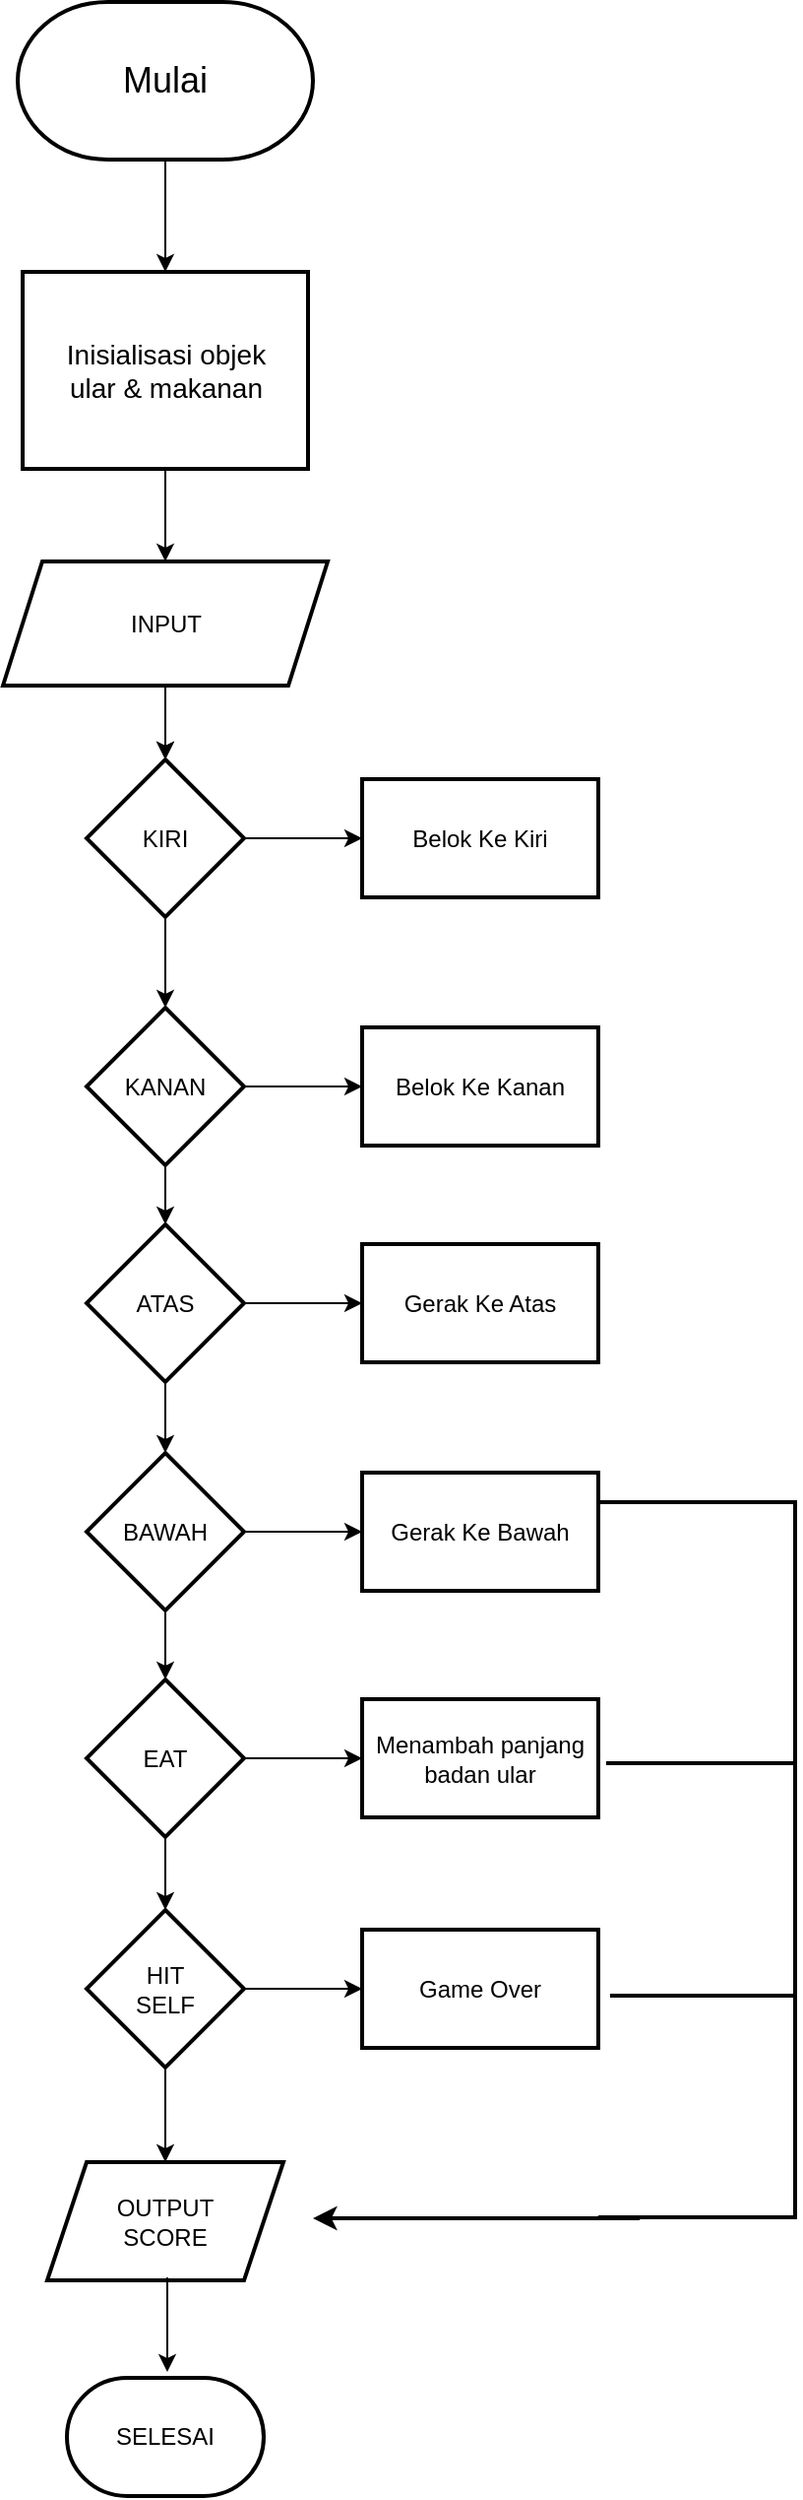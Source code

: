 <mxfile version="22.0.8" type="github">
  <diagram id="C5RBs43oDa-KdzZeNtuy" name="Page-1">
    <mxGraphModel dx="880" dy="478" grid="1" gridSize="10" guides="1" tooltips="1" connect="1" arrows="1" fold="1" page="1" pageScale="1" pageWidth="1169" pageHeight="1654" math="0" shadow="0">
      <root>
        <mxCell id="WIyWlLk6GJQsqaUBKTNV-0" />
        <mxCell id="WIyWlLk6GJQsqaUBKTNV-1" parent="WIyWlLk6GJQsqaUBKTNV-0" />
        <mxCell id="rwVPdZpXGrzp7XrNuxJ1-8" value="" style="edgeStyle=orthogonalEdgeStyle;rounded=0;orthogonalLoop=1;jettySize=auto;html=1;" edge="1" parent="WIyWlLk6GJQsqaUBKTNV-1" source="rwVPdZpXGrzp7XrNuxJ1-6" target="rwVPdZpXGrzp7XrNuxJ1-7">
          <mxGeometry relative="1" as="geometry" />
        </mxCell>
        <mxCell id="rwVPdZpXGrzp7XrNuxJ1-6" value="&lt;font style=&quot;font-size: 18px;&quot;&gt;Mulai&lt;/font&gt;" style="strokeWidth=2;html=1;shape=mxgraph.flowchart.terminator;whiteSpace=wrap;" vertex="1" parent="WIyWlLk6GJQsqaUBKTNV-1">
          <mxGeometry x="190" y="60" width="150" height="80" as="geometry" />
        </mxCell>
        <mxCell id="rwVPdZpXGrzp7XrNuxJ1-10" value="" style="edgeStyle=orthogonalEdgeStyle;rounded=0;orthogonalLoop=1;jettySize=auto;html=1;" edge="1" parent="WIyWlLk6GJQsqaUBKTNV-1" source="rwVPdZpXGrzp7XrNuxJ1-7" target="rwVPdZpXGrzp7XrNuxJ1-9">
          <mxGeometry relative="1" as="geometry" />
        </mxCell>
        <mxCell id="rwVPdZpXGrzp7XrNuxJ1-7" value="&lt;font style=&quot;font-size: 14px;&quot;&gt;Inisialisasi objek&lt;br&gt;ular &amp;amp; makanan&lt;/font&gt;" style="whiteSpace=wrap;html=1;strokeWidth=2;" vertex="1" parent="WIyWlLk6GJQsqaUBKTNV-1">
          <mxGeometry x="192.5" y="197" width="145" height="100" as="geometry" />
        </mxCell>
        <mxCell id="rwVPdZpXGrzp7XrNuxJ1-12" value="" style="edgeStyle=orthogonalEdgeStyle;rounded=0;orthogonalLoop=1;jettySize=auto;html=1;" edge="1" parent="WIyWlLk6GJQsqaUBKTNV-1" source="rwVPdZpXGrzp7XrNuxJ1-9" target="rwVPdZpXGrzp7XrNuxJ1-11">
          <mxGeometry relative="1" as="geometry" />
        </mxCell>
        <mxCell id="rwVPdZpXGrzp7XrNuxJ1-21" value="" style="edgeStyle=orthogonalEdgeStyle;rounded=0;orthogonalLoop=1;jettySize=auto;html=1;" edge="1" parent="WIyWlLk6GJQsqaUBKTNV-1" source="rwVPdZpXGrzp7XrNuxJ1-9" target="rwVPdZpXGrzp7XrNuxJ1-11">
          <mxGeometry relative="1" as="geometry" />
        </mxCell>
        <mxCell id="rwVPdZpXGrzp7XrNuxJ1-9" value="INPUT" style="shape=parallelogram;perimeter=parallelogramPerimeter;whiteSpace=wrap;html=1;fixedSize=1;strokeWidth=2;" vertex="1" parent="WIyWlLk6GJQsqaUBKTNV-1">
          <mxGeometry x="182.5" y="344" width="165" height="63" as="geometry" />
        </mxCell>
        <mxCell id="rwVPdZpXGrzp7XrNuxJ1-14" value="" style="edgeStyle=orthogonalEdgeStyle;rounded=0;orthogonalLoop=1;jettySize=auto;html=1;" edge="1" parent="WIyWlLk6GJQsqaUBKTNV-1" source="rwVPdZpXGrzp7XrNuxJ1-11" target="rwVPdZpXGrzp7XrNuxJ1-13">
          <mxGeometry relative="1" as="geometry" />
        </mxCell>
        <mxCell id="rwVPdZpXGrzp7XrNuxJ1-18" value="" style="edgeStyle=orthogonalEdgeStyle;rounded=0;orthogonalLoop=1;jettySize=auto;html=1;" edge="1" parent="WIyWlLk6GJQsqaUBKTNV-1" source="rwVPdZpXGrzp7XrNuxJ1-11" target="rwVPdZpXGrzp7XrNuxJ1-17">
          <mxGeometry relative="1" as="geometry" />
        </mxCell>
        <mxCell id="rwVPdZpXGrzp7XrNuxJ1-11" value="KIRI" style="rhombus;whiteSpace=wrap;html=1;strokeWidth=2;" vertex="1" parent="WIyWlLk6GJQsqaUBKTNV-1">
          <mxGeometry x="225" y="444.5" width="80" height="80" as="geometry" />
        </mxCell>
        <mxCell id="rwVPdZpXGrzp7XrNuxJ1-13" value="Belok Ke Kiri" style="whiteSpace=wrap;html=1;strokeWidth=2;" vertex="1" parent="WIyWlLk6GJQsqaUBKTNV-1">
          <mxGeometry x="365" y="454.5" width="120" height="60" as="geometry" />
        </mxCell>
        <mxCell id="rwVPdZpXGrzp7XrNuxJ1-20" value="" style="edgeStyle=orthogonalEdgeStyle;rounded=0;orthogonalLoop=1;jettySize=auto;html=1;" edge="1" parent="WIyWlLk6GJQsqaUBKTNV-1" source="rwVPdZpXGrzp7XrNuxJ1-17" target="rwVPdZpXGrzp7XrNuxJ1-19">
          <mxGeometry relative="1" as="geometry" />
        </mxCell>
        <mxCell id="rwVPdZpXGrzp7XrNuxJ1-23" value="" style="edgeStyle=orthogonalEdgeStyle;rounded=0;orthogonalLoop=1;jettySize=auto;html=1;" edge="1" parent="WIyWlLk6GJQsqaUBKTNV-1" source="rwVPdZpXGrzp7XrNuxJ1-17" target="rwVPdZpXGrzp7XrNuxJ1-22">
          <mxGeometry relative="1" as="geometry" />
        </mxCell>
        <mxCell id="rwVPdZpXGrzp7XrNuxJ1-17" value="KANAN" style="rhombus;whiteSpace=wrap;html=1;strokeWidth=2;" vertex="1" parent="WIyWlLk6GJQsqaUBKTNV-1">
          <mxGeometry x="225" y="570.5" width="80" height="80" as="geometry" />
        </mxCell>
        <mxCell id="rwVPdZpXGrzp7XrNuxJ1-19" value="Belok Ke Kanan" style="whiteSpace=wrap;html=1;strokeWidth=2;" vertex="1" parent="WIyWlLk6GJQsqaUBKTNV-1">
          <mxGeometry x="365" y="580.5" width="120" height="60" as="geometry" />
        </mxCell>
        <mxCell id="rwVPdZpXGrzp7XrNuxJ1-25" value="" style="edgeStyle=orthogonalEdgeStyle;rounded=0;orthogonalLoop=1;jettySize=auto;html=1;" edge="1" parent="WIyWlLk6GJQsqaUBKTNV-1" source="rwVPdZpXGrzp7XrNuxJ1-22" target="rwVPdZpXGrzp7XrNuxJ1-24">
          <mxGeometry relative="1" as="geometry" />
        </mxCell>
        <mxCell id="rwVPdZpXGrzp7XrNuxJ1-27" value="" style="edgeStyle=orthogonalEdgeStyle;rounded=0;orthogonalLoop=1;jettySize=auto;html=1;" edge="1" parent="WIyWlLk6GJQsqaUBKTNV-1" source="rwVPdZpXGrzp7XrNuxJ1-22" target="rwVPdZpXGrzp7XrNuxJ1-26">
          <mxGeometry relative="1" as="geometry" />
        </mxCell>
        <mxCell id="rwVPdZpXGrzp7XrNuxJ1-22" value="ATAS" style="rhombus;whiteSpace=wrap;html=1;strokeWidth=2;" vertex="1" parent="WIyWlLk6GJQsqaUBKTNV-1">
          <mxGeometry x="225" y="680.5" width="80" height="80" as="geometry" />
        </mxCell>
        <mxCell id="rwVPdZpXGrzp7XrNuxJ1-29" value="" style="edgeStyle=orthogonalEdgeStyle;rounded=0;orthogonalLoop=1;jettySize=auto;html=1;" edge="1" parent="WIyWlLk6GJQsqaUBKTNV-1" source="rwVPdZpXGrzp7XrNuxJ1-24" target="rwVPdZpXGrzp7XrNuxJ1-28">
          <mxGeometry relative="1" as="geometry" />
        </mxCell>
        <mxCell id="rwVPdZpXGrzp7XrNuxJ1-31" value="" style="edgeStyle=orthogonalEdgeStyle;rounded=0;orthogonalLoop=1;jettySize=auto;html=1;" edge="1" parent="WIyWlLk6GJQsqaUBKTNV-1" source="rwVPdZpXGrzp7XrNuxJ1-24" target="rwVPdZpXGrzp7XrNuxJ1-30">
          <mxGeometry relative="1" as="geometry" />
        </mxCell>
        <mxCell id="rwVPdZpXGrzp7XrNuxJ1-24" value="BAWAH" style="rhombus;whiteSpace=wrap;html=1;strokeWidth=2;" vertex="1" parent="WIyWlLk6GJQsqaUBKTNV-1">
          <mxGeometry x="225" y="796.5" width="80" height="80" as="geometry" />
        </mxCell>
        <mxCell id="rwVPdZpXGrzp7XrNuxJ1-26" value="Gerak Ke Atas" style="whiteSpace=wrap;html=1;strokeWidth=2;" vertex="1" parent="WIyWlLk6GJQsqaUBKTNV-1">
          <mxGeometry x="365" y="690.5" width="120" height="60" as="geometry" />
        </mxCell>
        <mxCell id="rwVPdZpXGrzp7XrNuxJ1-28" value="Gerak Ke Bawah" style="whiteSpace=wrap;html=1;strokeWidth=2;" vertex="1" parent="WIyWlLk6GJQsqaUBKTNV-1">
          <mxGeometry x="365" y="806.5" width="120" height="60" as="geometry" />
        </mxCell>
        <mxCell id="rwVPdZpXGrzp7XrNuxJ1-33" value="" style="edgeStyle=orthogonalEdgeStyle;rounded=0;orthogonalLoop=1;jettySize=auto;html=1;" edge="1" parent="WIyWlLk6GJQsqaUBKTNV-1" source="rwVPdZpXGrzp7XrNuxJ1-30" target="rwVPdZpXGrzp7XrNuxJ1-32">
          <mxGeometry relative="1" as="geometry" />
        </mxCell>
        <mxCell id="rwVPdZpXGrzp7XrNuxJ1-35" value="" style="edgeStyle=orthogonalEdgeStyle;rounded=0;orthogonalLoop=1;jettySize=auto;html=1;" edge="1" parent="WIyWlLk6GJQsqaUBKTNV-1" source="rwVPdZpXGrzp7XrNuxJ1-30" target="rwVPdZpXGrzp7XrNuxJ1-34">
          <mxGeometry relative="1" as="geometry" />
        </mxCell>
        <mxCell id="rwVPdZpXGrzp7XrNuxJ1-30" value="EAT" style="rhombus;whiteSpace=wrap;html=1;strokeWidth=2;" vertex="1" parent="WIyWlLk6GJQsqaUBKTNV-1">
          <mxGeometry x="225" y="911.5" width="80" height="80" as="geometry" />
        </mxCell>
        <mxCell id="rwVPdZpXGrzp7XrNuxJ1-32" value="Menambah panjang&lt;br&gt;badan ular" style="whiteSpace=wrap;html=1;strokeWidth=2;" vertex="1" parent="WIyWlLk6GJQsqaUBKTNV-1">
          <mxGeometry x="365" y="921.5" width="120" height="60" as="geometry" />
        </mxCell>
        <mxCell id="rwVPdZpXGrzp7XrNuxJ1-37" value="" style="edgeStyle=orthogonalEdgeStyle;rounded=0;orthogonalLoop=1;jettySize=auto;html=1;" edge="1" parent="WIyWlLk6GJQsqaUBKTNV-1" source="rwVPdZpXGrzp7XrNuxJ1-34" target="rwVPdZpXGrzp7XrNuxJ1-36">
          <mxGeometry relative="1" as="geometry" />
        </mxCell>
        <mxCell id="rwVPdZpXGrzp7XrNuxJ1-46" value="" style="edgeStyle=orthogonalEdgeStyle;rounded=0;orthogonalLoop=1;jettySize=auto;html=1;" edge="1" parent="WIyWlLk6GJQsqaUBKTNV-1" source="rwVPdZpXGrzp7XrNuxJ1-34" target="rwVPdZpXGrzp7XrNuxJ1-45">
          <mxGeometry relative="1" as="geometry" />
        </mxCell>
        <mxCell id="rwVPdZpXGrzp7XrNuxJ1-34" value="HIT&lt;br&gt;SELF" style="rhombus;whiteSpace=wrap;html=1;strokeWidth=2;" vertex="1" parent="WIyWlLk6GJQsqaUBKTNV-1">
          <mxGeometry x="225" y="1028.5" width="80" height="80" as="geometry" />
        </mxCell>
        <mxCell id="rwVPdZpXGrzp7XrNuxJ1-36" value="Game Over" style="whiteSpace=wrap;html=1;strokeWidth=2;" vertex="1" parent="WIyWlLk6GJQsqaUBKTNV-1">
          <mxGeometry x="365" y="1038.5" width="120" height="60" as="geometry" />
        </mxCell>
        <mxCell id="rwVPdZpXGrzp7XrNuxJ1-39" value="" style="strokeWidth=2;html=1;shape=mxgraph.flowchart.annotation_1;align=left;pointerEvents=1;rotation=-180;" vertex="1" parent="WIyWlLk6GJQsqaUBKTNV-1">
          <mxGeometry x="485" y="821.5" width="100" height="363" as="geometry" />
        </mxCell>
        <mxCell id="rwVPdZpXGrzp7XrNuxJ1-40" value="" style="endArrow=none;html=1;rounded=0;exitX=1;exitY=0.635;exitDx=0;exitDy=0;exitPerimeter=0;strokeWidth=2;" edge="1" parent="WIyWlLk6GJQsqaUBKTNV-1">
          <mxGeometry width="50" height="50" relative="1" as="geometry">
            <mxPoint x="489" y="953.995" as="sourcePoint" />
            <mxPoint x="584" y="954" as="targetPoint" />
          </mxGeometry>
        </mxCell>
        <mxCell id="rwVPdZpXGrzp7XrNuxJ1-42" value="" style="endArrow=none;html=1;rounded=0;exitX=1;exitY=0.635;exitDx=0;exitDy=0;exitPerimeter=0;strokeWidth=2;" edge="1" parent="WIyWlLk6GJQsqaUBKTNV-1">
          <mxGeometry width="50" height="50" relative="1" as="geometry">
            <mxPoint x="491" y="1071.995" as="sourcePoint" />
            <mxPoint x="586" y="1072" as="targetPoint" />
          </mxGeometry>
        </mxCell>
        <mxCell id="rwVPdZpXGrzp7XrNuxJ1-43" value="" style="endArrow=classic;html=1;rounded=0;exitX=0.79;exitY=-0.007;exitDx=0;exitDy=0;exitPerimeter=0;strokeWidth=2;" edge="1" parent="WIyWlLk6GJQsqaUBKTNV-1">
          <mxGeometry width="50" height="50" relative="1" as="geometry">
            <mxPoint x="506" y="1185.041" as="sourcePoint" />
            <mxPoint x="340" y="1185" as="targetPoint" />
          </mxGeometry>
        </mxCell>
        <mxCell id="rwVPdZpXGrzp7XrNuxJ1-45" value="OUTPUT&lt;br&gt;SCORE" style="shape=parallelogram;perimeter=parallelogramPerimeter;whiteSpace=wrap;html=1;fixedSize=1;strokeWidth=2;" vertex="1" parent="WIyWlLk6GJQsqaUBKTNV-1">
          <mxGeometry x="205" y="1156.5" width="120" height="60" as="geometry" />
        </mxCell>
        <mxCell id="rwVPdZpXGrzp7XrNuxJ1-49" value="SELESAI" style="strokeWidth=2;html=1;shape=mxgraph.flowchart.terminator;whiteSpace=wrap;" vertex="1" parent="WIyWlLk6GJQsqaUBKTNV-1">
          <mxGeometry x="215" y="1266" width="100" height="60" as="geometry" />
        </mxCell>
        <mxCell id="rwVPdZpXGrzp7XrNuxJ1-50" value="" style="edgeStyle=orthogonalEdgeStyle;rounded=0;orthogonalLoop=1;jettySize=auto;html=1;" edge="1" parent="WIyWlLk6GJQsqaUBKTNV-1">
          <mxGeometry relative="1" as="geometry">
            <mxPoint x="266" y="1215" as="sourcePoint" />
            <mxPoint x="266" y="1263" as="targetPoint" />
          </mxGeometry>
        </mxCell>
      </root>
    </mxGraphModel>
  </diagram>
</mxfile>
